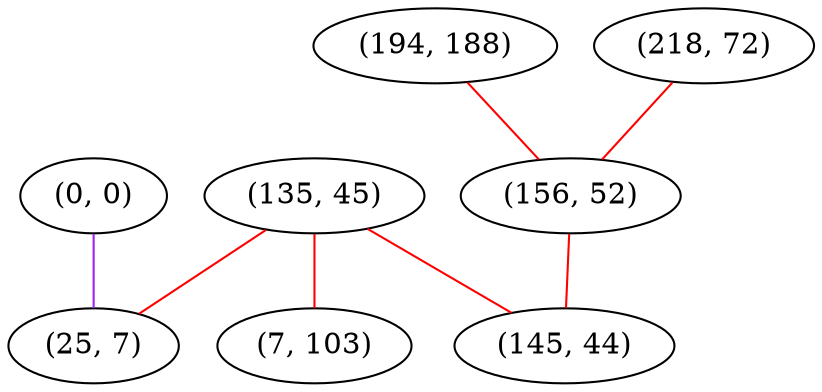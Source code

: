 graph "" {
"(0, 0)";
"(194, 188)";
"(135, 45)";
"(7, 103)";
"(25, 7)";
"(218, 72)";
"(156, 52)";
"(145, 44)";
"(0, 0)" -- "(25, 7)"  [color=purple, key=0, weight=4];
"(194, 188)" -- "(156, 52)"  [color=red, key=0, weight=1];
"(135, 45)" -- "(7, 103)"  [color=red, key=0, weight=1];
"(135, 45)" -- "(145, 44)"  [color=red, key=0, weight=1];
"(135, 45)" -- "(25, 7)"  [color=red, key=0, weight=1];
"(218, 72)" -- "(156, 52)"  [color=red, key=0, weight=1];
"(156, 52)" -- "(145, 44)"  [color=red, key=0, weight=1];
}

